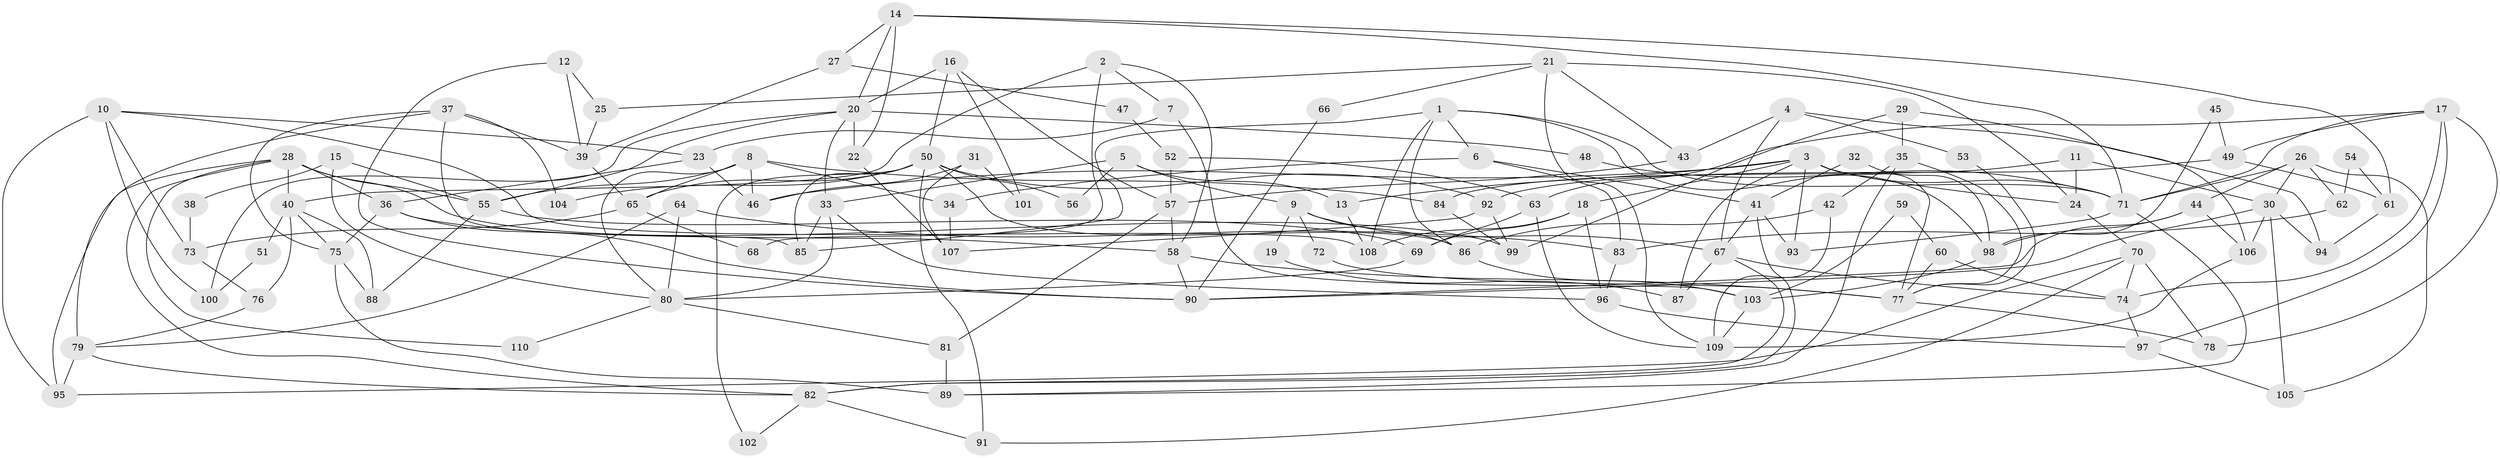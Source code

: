 // Generated by graph-tools (version 1.1) at 2025/50/03/09/25 03:50:13]
// undirected, 110 vertices, 220 edges
graph export_dot {
graph [start="1"]
  node [color=gray90,style=filled];
  1;
  2;
  3;
  4;
  5;
  6;
  7;
  8;
  9;
  10;
  11;
  12;
  13;
  14;
  15;
  16;
  17;
  18;
  19;
  20;
  21;
  22;
  23;
  24;
  25;
  26;
  27;
  28;
  29;
  30;
  31;
  32;
  33;
  34;
  35;
  36;
  37;
  38;
  39;
  40;
  41;
  42;
  43;
  44;
  45;
  46;
  47;
  48;
  49;
  50;
  51;
  52;
  53;
  54;
  55;
  56;
  57;
  58;
  59;
  60;
  61;
  62;
  63;
  64;
  65;
  66;
  67;
  68;
  69;
  70;
  71;
  72;
  73;
  74;
  75;
  76;
  77;
  78;
  79;
  80;
  81;
  82;
  83;
  84;
  85;
  86;
  87;
  88;
  89;
  90;
  91;
  92;
  93;
  94;
  95;
  96;
  97;
  98;
  99;
  100;
  101;
  102;
  103;
  104;
  105;
  106;
  107;
  108;
  109;
  110;
  1 -- 98;
  1 -- 71;
  1 -- 6;
  1 -- 85;
  1 -- 86;
  1 -- 108;
  2 -- 58;
  2 -- 40;
  2 -- 7;
  2 -- 68;
  3 -- 46;
  3 -- 93;
  3 -- 13;
  3 -- 18;
  3 -- 24;
  3 -- 71;
  3 -- 77;
  3 -- 87;
  4 -- 43;
  4 -- 67;
  4 -- 53;
  4 -- 94;
  5 -- 13;
  5 -- 33;
  5 -- 9;
  5 -- 56;
  6 -- 83;
  6 -- 34;
  6 -- 41;
  7 -- 23;
  7 -- 103;
  8 -- 55;
  8 -- 84;
  8 -- 34;
  8 -- 46;
  8 -- 65;
  8 -- 80;
  9 -- 86;
  9 -- 19;
  9 -- 67;
  9 -- 72;
  10 -- 108;
  10 -- 95;
  10 -- 23;
  10 -- 73;
  10 -- 100;
  11 -- 30;
  11 -- 24;
  11 -- 84;
  12 -- 90;
  12 -- 39;
  12 -- 25;
  13 -- 108;
  14 -- 61;
  14 -- 71;
  14 -- 20;
  14 -- 22;
  14 -- 27;
  15 -- 80;
  15 -- 55;
  15 -- 38;
  16 -- 50;
  16 -- 20;
  16 -- 57;
  16 -- 101;
  17 -- 97;
  17 -- 78;
  17 -- 49;
  17 -- 63;
  17 -- 71;
  17 -- 74;
  18 -- 96;
  18 -- 69;
  18 -- 108;
  19 -- 87;
  20 -- 33;
  20 -- 22;
  20 -- 48;
  20 -- 55;
  20 -- 100;
  21 -- 25;
  21 -- 109;
  21 -- 24;
  21 -- 43;
  21 -- 66;
  22 -- 107;
  23 -- 36;
  23 -- 46;
  24 -- 70;
  25 -- 39;
  26 -- 71;
  26 -- 44;
  26 -- 30;
  26 -- 62;
  26 -- 105;
  27 -- 39;
  27 -- 47;
  28 -- 95;
  28 -- 55;
  28 -- 36;
  28 -- 40;
  28 -- 82;
  28 -- 99;
  28 -- 110;
  29 -- 35;
  29 -- 99;
  29 -- 106;
  30 -- 106;
  30 -- 90;
  30 -- 94;
  30 -- 105;
  31 -- 46;
  31 -- 107;
  31 -- 101;
  32 -- 98;
  32 -- 41;
  33 -- 80;
  33 -- 85;
  33 -- 96;
  34 -- 107;
  35 -- 89;
  35 -- 77;
  35 -- 42;
  36 -- 90;
  36 -- 58;
  36 -- 75;
  37 -- 79;
  37 -- 85;
  37 -- 39;
  37 -- 75;
  37 -- 104;
  38 -- 73;
  39 -- 65;
  40 -- 75;
  40 -- 51;
  40 -- 76;
  40 -- 88;
  41 -- 82;
  41 -- 67;
  41 -- 93;
  42 -- 109;
  42 -- 86;
  43 -- 57;
  44 -- 106;
  44 -- 90;
  44 -- 98;
  45 -- 98;
  45 -- 49;
  47 -- 52;
  48 -- 71;
  49 -- 92;
  49 -- 61;
  50 -- 86;
  50 -- 91;
  50 -- 56;
  50 -- 65;
  50 -- 85;
  50 -- 92;
  50 -- 102;
  50 -- 104;
  51 -- 100;
  52 -- 63;
  52 -- 57;
  53 -- 77;
  54 -- 61;
  54 -- 62;
  55 -- 88;
  55 -- 69;
  57 -- 81;
  57 -- 58;
  58 -- 77;
  58 -- 90;
  59 -- 103;
  59 -- 60;
  60 -- 74;
  60 -- 77;
  61 -- 94;
  62 -- 83;
  63 -- 69;
  63 -- 109;
  64 -- 79;
  64 -- 80;
  64 -- 83;
  65 -- 68;
  65 -- 73;
  66 -- 90;
  67 -- 74;
  67 -- 82;
  67 -- 87;
  69 -- 80;
  70 -- 74;
  70 -- 78;
  70 -- 91;
  70 -- 95;
  71 -- 89;
  71 -- 93;
  72 -- 77;
  73 -- 76;
  74 -- 97;
  75 -- 88;
  75 -- 89;
  76 -- 79;
  77 -- 78;
  79 -- 82;
  79 -- 95;
  80 -- 81;
  80 -- 110;
  81 -- 89;
  82 -- 91;
  82 -- 102;
  83 -- 96;
  84 -- 99;
  86 -- 103;
  92 -- 107;
  92 -- 99;
  96 -- 97;
  97 -- 105;
  98 -- 103;
  103 -- 109;
  106 -- 109;
}
